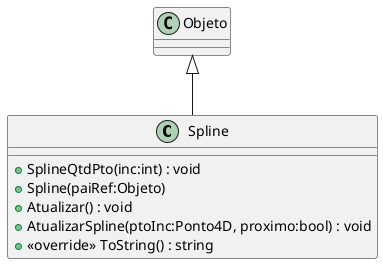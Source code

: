 @startuml
class Spline {
    + SplineQtdPto(inc:int) : void
    + Spline(paiRef:Objeto)
    + Atualizar() : void
    + AtualizarSpline(ptoInc:Ponto4D, proximo:bool) : void
    + <<override>> ToString() : string
}
Objeto <|-- Spline
@enduml
